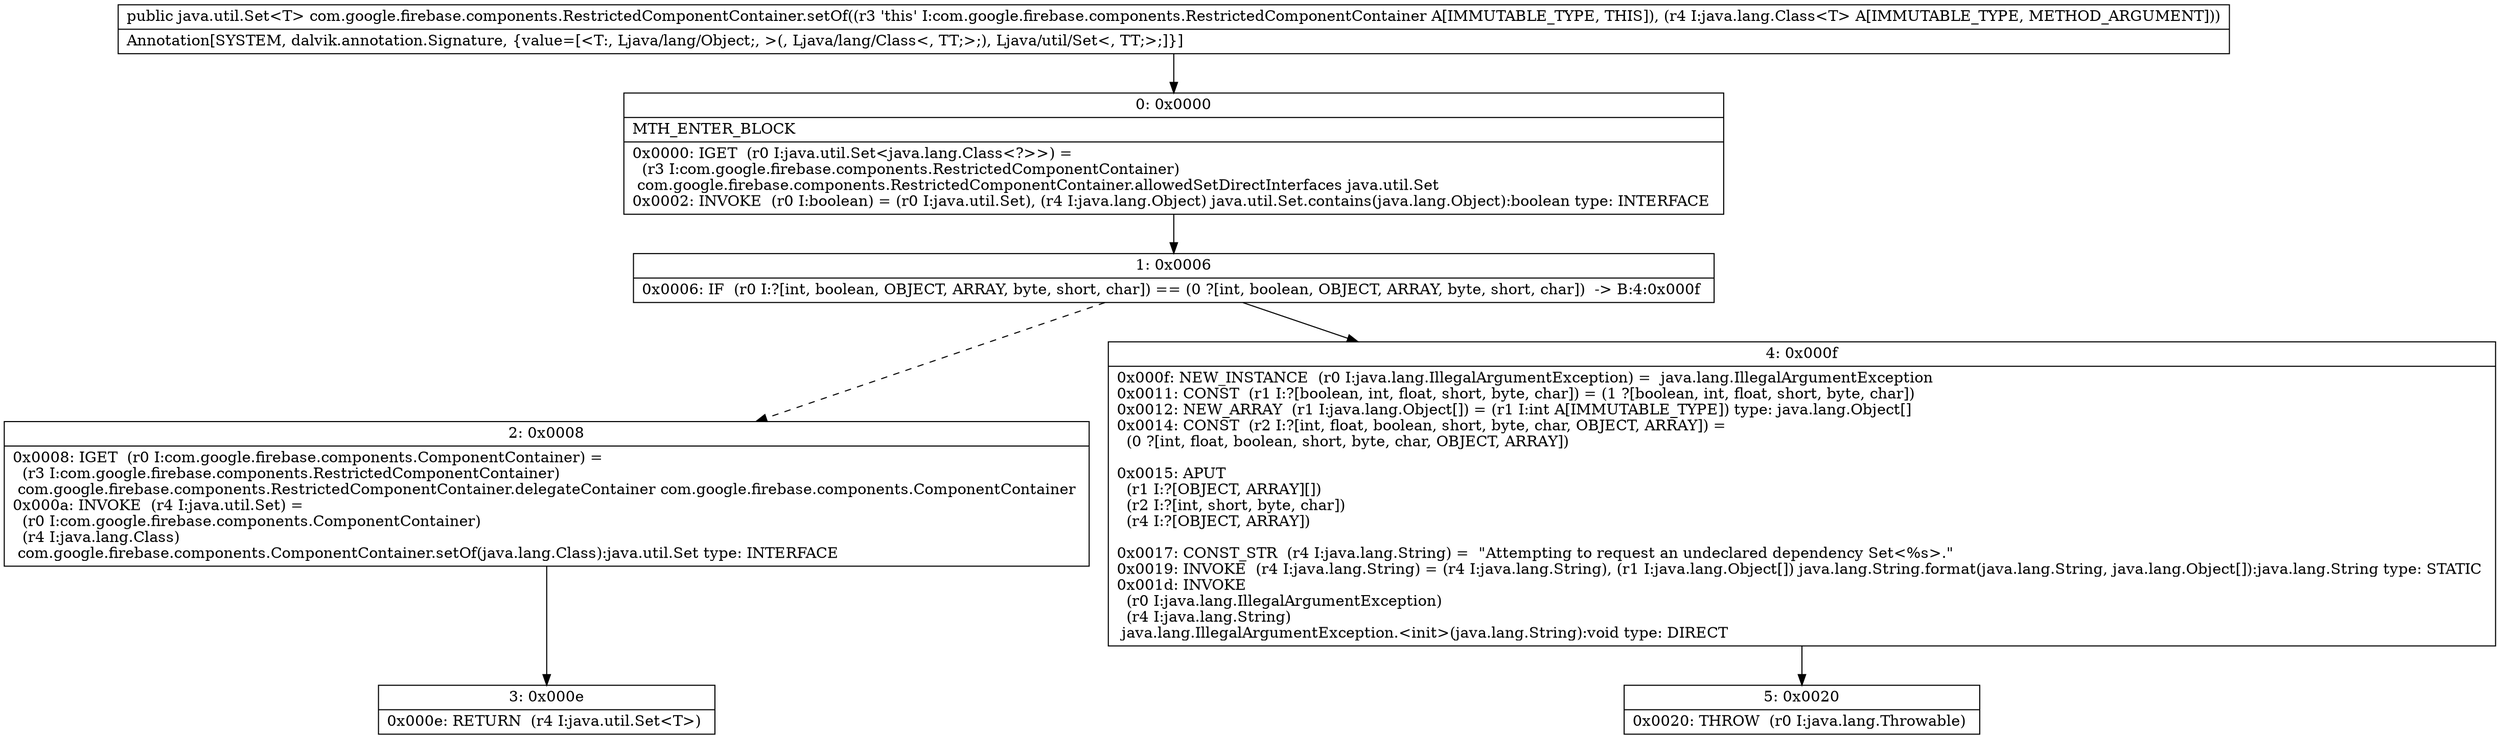 digraph "CFG forcom.google.firebase.components.RestrictedComponentContainer.setOf(Ljava\/lang\/Class;)Ljava\/util\/Set;" {
Node_0 [shape=record,label="{0\:\ 0x0000|MTH_ENTER_BLOCK\l|0x0000: IGET  (r0 I:java.util.Set\<java.lang.Class\<?\>\>) = \l  (r3 I:com.google.firebase.components.RestrictedComponentContainer)\l com.google.firebase.components.RestrictedComponentContainer.allowedSetDirectInterfaces java.util.Set \l0x0002: INVOKE  (r0 I:boolean) = (r0 I:java.util.Set), (r4 I:java.lang.Object) java.util.Set.contains(java.lang.Object):boolean type: INTERFACE \l}"];
Node_1 [shape=record,label="{1\:\ 0x0006|0x0006: IF  (r0 I:?[int, boolean, OBJECT, ARRAY, byte, short, char]) == (0 ?[int, boolean, OBJECT, ARRAY, byte, short, char])  \-\> B:4:0x000f \l}"];
Node_2 [shape=record,label="{2\:\ 0x0008|0x0008: IGET  (r0 I:com.google.firebase.components.ComponentContainer) = \l  (r3 I:com.google.firebase.components.RestrictedComponentContainer)\l com.google.firebase.components.RestrictedComponentContainer.delegateContainer com.google.firebase.components.ComponentContainer \l0x000a: INVOKE  (r4 I:java.util.Set) = \l  (r0 I:com.google.firebase.components.ComponentContainer)\l  (r4 I:java.lang.Class)\l com.google.firebase.components.ComponentContainer.setOf(java.lang.Class):java.util.Set type: INTERFACE \l}"];
Node_3 [shape=record,label="{3\:\ 0x000e|0x000e: RETURN  (r4 I:java.util.Set\<T\>) \l}"];
Node_4 [shape=record,label="{4\:\ 0x000f|0x000f: NEW_INSTANCE  (r0 I:java.lang.IllegalArgumentException) =  java.lang.IllegalArgumentException \l0x0011: CONST  (r1 I:?[boolean, int, float, short, byte, char]) = (1 ?[boolean, int, float, short, byte, char]) \l0x0012: NEW_ARRAY  (r1 I:java.lang.Object[]) = (r1 I:int A[IMMUTABLE_TYPE]) type: java.lang.Object[] \l0x0014: CONST  (r2 I:?[int, float, boolean, short, byte, char, OBJECT, ARRAY]) = \l  (0 ?[int, float, boolean, short, byte, char, OBJECT, ARRAY])\l \l0x0015: APUT  \l  (r1 I:?[OBJECT, ARRAY][])\l  (r2 I:?[int, short, byte, char])\l  (r4 I:?[OBJECT, ARRAY])\l \l0x0017: CONST_STR  (r4 I:java.lang.String) =  \"Attempting to request an undeclared dependency Set\<%s\>.\" \l0x0019: INVOKE  (r4 I:java.lang.String) = (r4 I:java.lang.String), (r1 I:java.lang.Object[]) java.lang.String.format(java.lang.String, java.lang.Object[]):java.lang.String type: STATIC \l0x001d: INVOKE  \l  (r0 I:java.lang.IllegalArgumentException)\l  (r4 I:java.lang.String)\l java.lang.IllegalArgumentException.\<init\>(java.lang.String):void type: DIRECT \l}"];
Node_5 [shape=record,label="{5\:\ 0x0020|0x0020: THROW  (r0 I:java.lang.Throwable) \l}"];
MethodNode[shape=record,label="{public java.util.Set\<T\> com.google.firebase.components.RestrictedComponentContainer.setOf((r3 'this' I:com.google.firebase.components.RestrictedComponentContainer A[IMMUTABLE_TYPE, THIS]), (r4 I:java.lang.Class\<T\> A[IMMUTABLE_TYPE, METHOD_ARGUMENT]))  | Annotation[SYSTEM, dalvik.annotation.Signature, \{value=[\<T:, Ljava\/lang\/Object;, \>(, Ljava\/lang\/Class\<, TT;\>;), Ljava\/util\/Set\<, TT;\>;]\}]\l}"];
MethodNode -> Node_0;
Node_0 -> Node_1;
Node_1 -> Node_2[style=dashed];
Node_1 -> Node_4;
Node_2 -> Node_3;
Node_4 -> Node_5;
}

